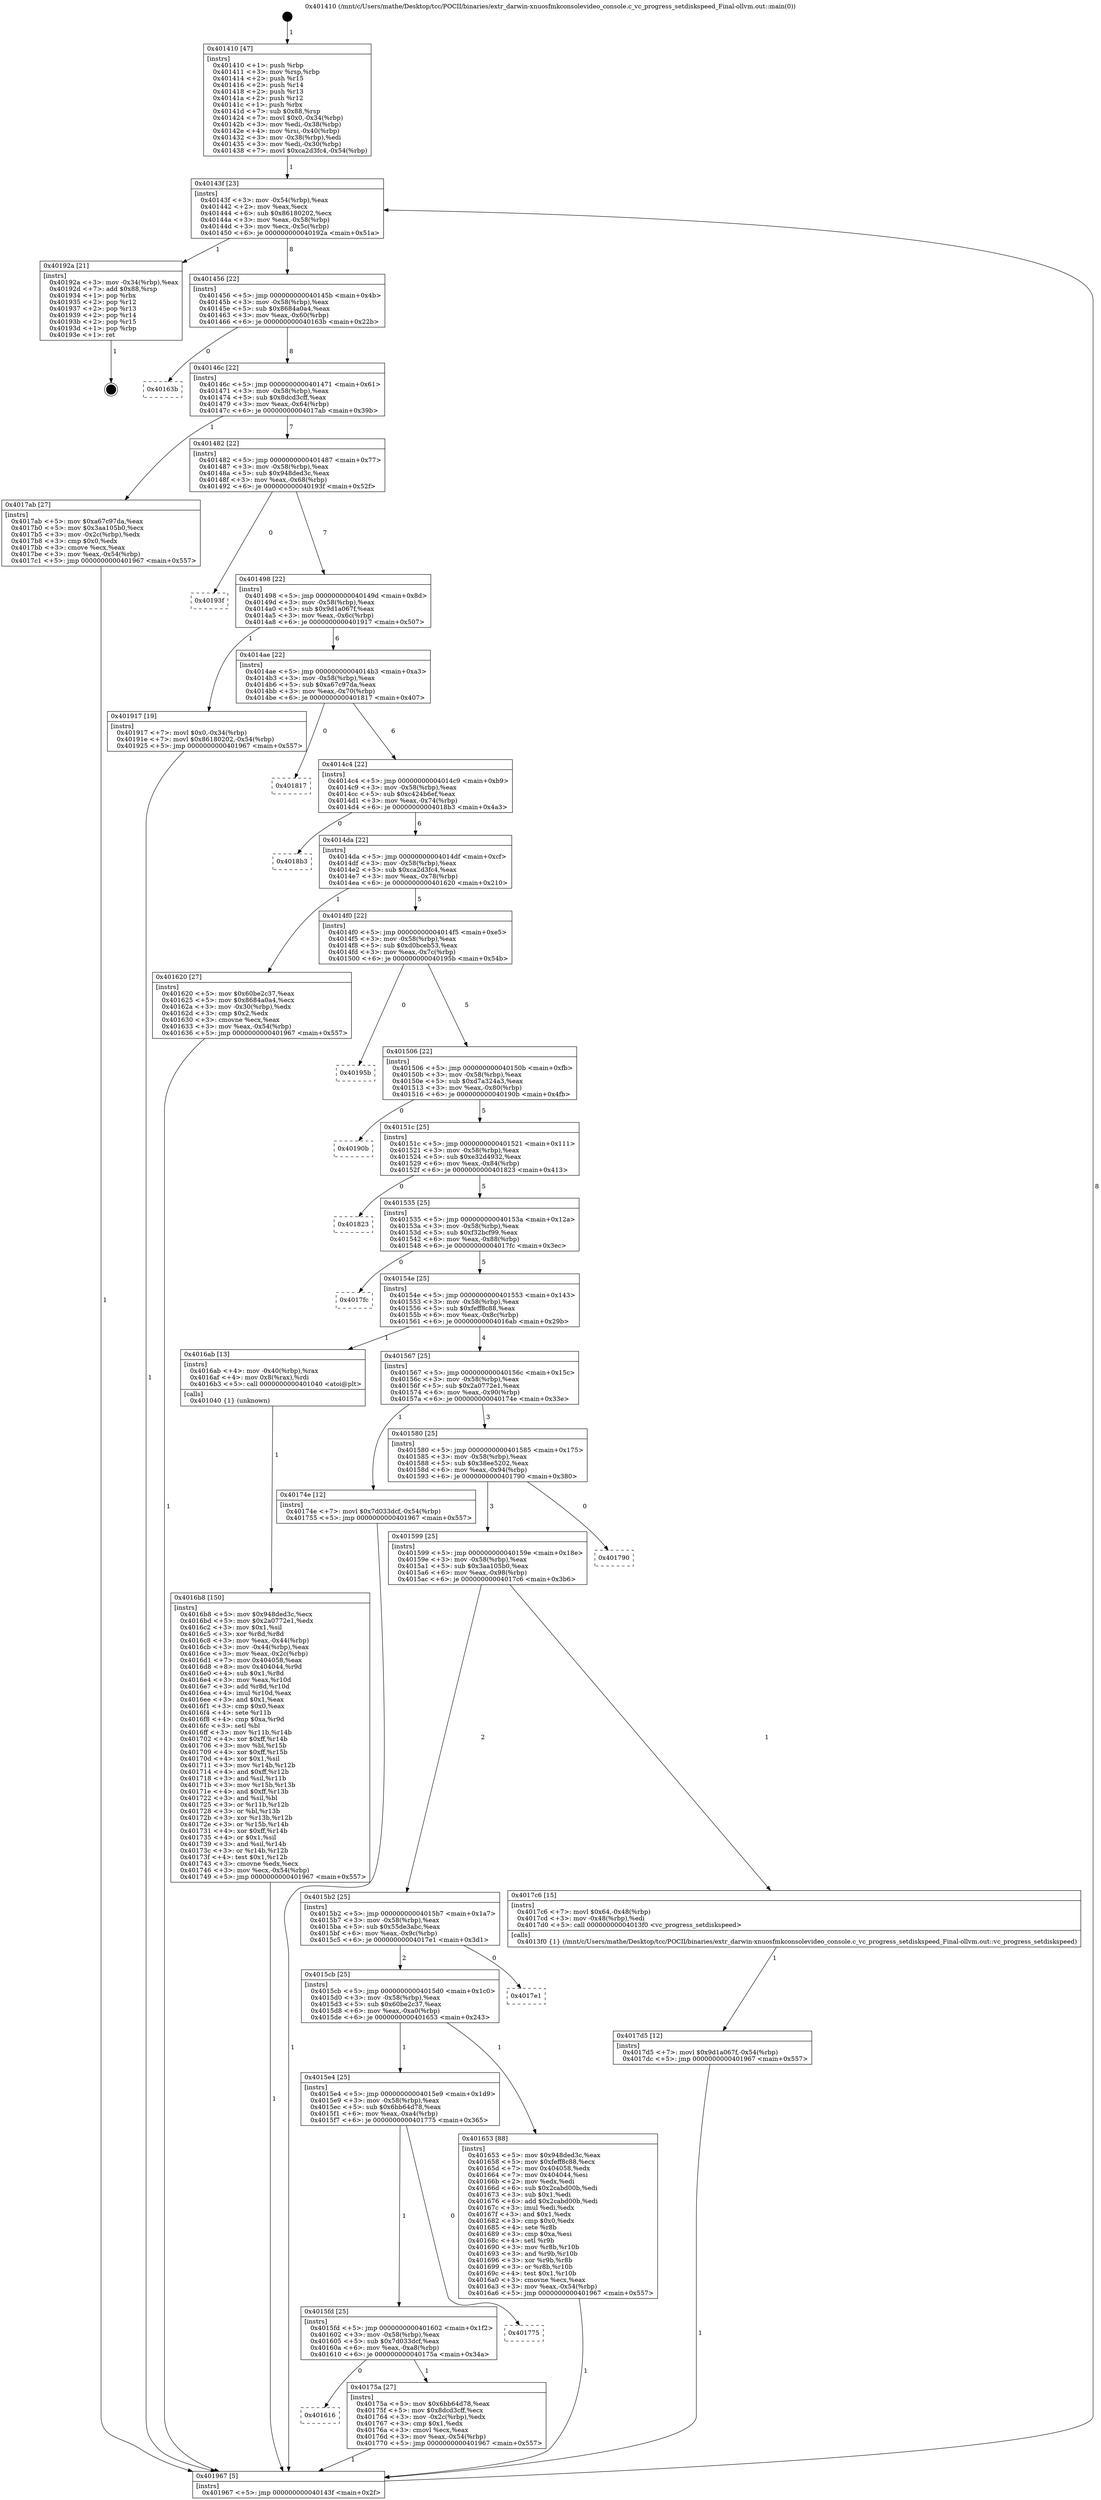 digraph "0x401410" {
  label = "0x401410 (/mnt/c/Users/mathe/Desktop/tcc/POCII/binaries/extr_darwin-xnuosfmkconsolevideo_console.c_vc_progress_setdiskspeed_Final-ollvm.out::main(0))"
  labelloc = "t"
  node[shape=record]

  Entry [label="",width=0.3,height=0.3,shape=circle,fillcolor=black,style=filled]
  "0x40143f" [label="{
     0x40143f [23]\l
     | [instrs]\l
     &nbsp;&nbsp;0x40143f \<+3\>: mov -0x54(%rbp),%eax\l
     &nbsp;&nbsp;0x401442 \<+2\>: mov %eax,%ecx\l
     &nbsp;&nbsp;0x401444 \<+6\>: sub $0x86180202,%ecx\l
     &nbsp;&nbsp;0x40144a \<+3\>: mov %eax,-0x58(%rbp)\l
     &nbsp;&nbsp;0x40144d \<+3\>: mov %ecx,-0x5c(%rbp)\l
     &nbsp;&nbsp;0x401450 \<+6\>: je 000000000040192a \<main+0x51a\>\l
  }"]
  "0x40192a" [label="{
     0x40192a [21]\l
     | [instrs]\l
     &nbsp;&nbsp;0x40192a \<+3\>: mov -0x34(%rbp),%eax\l
     &nbsp;&nbsp;0x40192d \<+7\>: add $0x88,%rsp\l
     &nbsp;&nbsp;0x401934 \<+1\>: pop %rbx\l
     &nbsp;&nbsp;0x401935 \<+2\>: pop %r12\l
     &nbsp;&nbsp;0x401937 \<+2\>: pop %r13\l
     &nbsp;&nbsp;0x401939 \<+2\>: pop %r14\l
     &nbsp;&nbsp;0x40193b \<+2\>: pop %r15\l
     &nbsp;&nbsp;0x40193d \<+1\>: pop %rbp\l
     &nbsp;&nbsp;0x40193e \<+1\>: ret\l
  }"]
  "0x401456" [label="{
     0x401456 [22]\l
     | [instrs]\l
     &nbsp;&nbsp;0x401456 \<+5\>: jmp 000000000040145b \<main+0x4b\>\l
     &nbsp;&nbsp;0x40145b \<+3\>: mov -0x58(%rbp),%eax\l
     &nbsp;&nbsp;0x40145e \<+5\>: sub $0x8684a0a4,%eax\l
     &nbsp;&nbsp;0x401463 \<+3\>: mov %eax,-0x60(%rbp)\l
     &nbsp;&nbsp;0x401466 \<+6\>: je 000000000040163b \<main+0x22b\>\l
  }"]
  Exit [label="",width=0.3,height=0.3,shape=circle,fillcolor=black,style=filled,peripheries=2]
  "0x40163b" [label="{
     0x40163b\l
  }", style=dashed]
  "0x40146c" [label="{
     0x40146c [22]\l
     | [instrs]\l
     &nbsp;&nbsp;0x40146c \<+5\>: jmp 0000000000401471 \<main+0x61\>\l
     &nbsp;&nbsp;0x401471 \<+3\>: mov -0x58(%rbp),%eax\l
     &nbsp;&nbsp;0x401474 \<+5\>: sub $0x8dcd3cff,%eax\l
     &nbsp;&nbsp;0x401479 \<+3\>: mov %eax,-0x64(%rbp)\l
     &nbsp;&nbsp;0x40147c \<+6\>: je 00000000004017ab \<main+0x39b\>\l
  }"]
  "0x4017d5" [label="{
     0x4017d5 [12]\l
     | [instrs]\l
     &nbsp;&nbsp;0x4017d5 \<+7\>: movl $0x9d1a067f,-0x54(%rbp)\l
     &nbsp;&nbsp;0x4017dc \<+5\>: jmp 0000000000401967 \<main+0x557\>\l
  }"]
  "0x4017ab" [label="{
     0x4017ab [27]\l
     | [instrs]\l
     &nbsp;&nbsp;0x4017ab \<+5\>: mov $0xa67c97da,%eax\l
     &nbsp;&nbsp;0x4017b0 \<+5\>: mov $0x3aa105b0,%ecx\l
     &nbsp;&nbsp;0x4017b5 \<+3\>: mov -0x2c(%rbp),%edx\l
     &nbsp;&nbsp;0x4017b8 \<+3\>: cmp $0x0,%edx\l
     &nbsp;&nbsp;0x4017bb \<+3\>: cmove %ecx,%eax\l
     &nbsp;&nbsp;0x4017be \<+3\>: mov %eax,-0x54(%rbp)\l
     &nbsp;&nbsp;0x4017c1 \<+5\>: jmp 0000000000401967 \<main+0x557\>\l
  }"]
  "0x401482" [label="{
     0x401482 [22]\l
     | [instrs]\l
     &nbsp;&nbsp;0x401482 \<+5\>: jmp 0000000000401487 \<main+0x77\>\l
     &nbsp;&nbsp;0x401487 \<+3\>: mov -0x58(%rbp),%eax\l
     &nbsp;&nbsp;0x40148a \<+5\>: sub $0x948ded3c,%eax\l
     &nbsp;&nbsp;0x40148f \<+3\>: mov %eax,-0x68(%rbp)\l
     &nbsp;&nbsp;0x401492 \<+6\>: je 000000000040193f \<main+0x52f\>\l
  }"]
  "0x401616" [label="{
     0x401616\l
  }", style=dashed]
  "0x40193f" [label="{
     0x40193f\l
  }", style=dashed]
  "0x401498" [label="{
     0x401498 [22]\l
     | [instrs]\l
     &nbsp;&nbsp;0x401498 \<+5\>: jmp 000000000040149d \<main+0x8d\>\l
     &nbsp;&nbsp;0x40149d \<+3\>: mov -0x58(%rbp),%eax\l
     &nbsp;&nbsp;0x4014a0 \<+5\>: sub $0x9d1a067f,%eax\l
     &nbsp;&nbsp;0x4014a5 \<+3\>: mov %eax,-0x6c(%rbp)\l
     &nbsp;&nbsp;0x4014a8 \<+6\>: je 0000000000401917 \<main+0x507\>\l
  }"]
  "0x40175a" [label="{
     0x40175a [27]\l
     | [instrs]\l
     &nbsp;&nbsp;0x40175a \<+5\>: mov $0x6bb64d78,%eax\l
     &nbsp;&nbsp;0x40175f \<+5\>: mov $0x8dcd3cff,%ecx\l
     &nbsp;&nbsp;0x401764 \<+3\>: mov -0x2c(%rbp),%edx\l
     &nbsp;&nbsp;0x401767 \<+3\>: cmp $0x1,%edx\l
     &nbsp;&nbsp;0x40176a \<+3\>: cmovl %ecx,%eax\l
     &nbsp;&nbsp;0x40176d \<+3\>: mov %eax,-0x54(%rbp)\l
     &nbsp;&nbsp;0x401770 \<+5\>: jmp 0000000000401967 \<main+0x557\>\l
  }"]
  "0x401917" [label="{
     0x401917 [19]\l
     | [instrs]\l
     &nbsp;&nbsp;0x401917 \<+7\>: movl $0x0,-0x34(%rbp)\l
     &nbsp;&nbsp;0x40191e \<+7\>: movl $0x86180202,-0x54(%rbp)\l
     &nbsp;&nbsp;0x401925 \<+5\>: jmp 0000000000401967 \<main+0x557\>\l
  }"]
  "0x4014ae" [label="{
     0x4014ae [22]\l
     | [instrs]\l
     &nbsp;&nbsp;0x4014ae \<+5\>: jmp 00000000004014b3 \<main+0xa3\>\l
     &nbsp;&nbsp;0x4014b3 \<+3\>: mov -0x58(%rbp),%eax\l
     &nbsp;&nbsp;0x4014b6 \<+5\>: sub $0xa67c97da,%eax\l
     &nbsp;&nbsp;0x4014bb \<+3\>: mov %eax,-0x70(%rbp)\l
     &nbsp;&nbsp;0x4014be \<+6\>: je 0000000000401817 \<main+0x407\>\l
  }"]
  "0x4015fd" [label="{
     0x4015fd [25]\l
     | [instrs]\l
     &nbsp;&nbsp;0x4015fd \<+5\>: jmp 0000000000401602 \<main+0x1f2\>\l
     &nbsp;&nbsp;0x401602 \<+3\>: mov -0x58(%rbp),%eax\l
     &nbsp;&nbsp;0x401605 \<+5\>: sub $0x7d033dcf,%eax\l
     &nbsp;&nbsp;0x40160a \<+6\>: mov %eax,-0xa8(%rbp)\l
     &nbsp;&nbsp;0x401610 \<+6\>: je 000000000040175a \<main+0x34a\>\l
  }"]
  "0x401817" [label="{
     0x401817\l
  }", style=dashed]
  "0x4014c4" [label="{
     0x4014c4 [22]\l
     | [instrs]\l
     &nbsp;&nbsp;0x4014c4 \<+5\>: jmp 00000000004014c9 \<main+0xb9\>\l
     &nbsp;&nbsp;0x4014c9 \<+3\>: mov -0x58(%rbp),%eax\l
     &nbsp;&nbsp;0x4014cc \<+5\>: sub $0xc424b6ef,%eax\l
     &nbsp;&nbsp;0x4014d1 \<+3\>: mov %eax,-0x74(%rbp)\l
     &nbsp;&nbsp;0x4014d4 \<+6\>: je 00000000004018b3 \<main+0x4a3\>\l
  }"]
  "0x401775" [label="{
     0x401775\l
  }", style=dashed]
  "0x4018b3" [label="{
     0x4018b3\l
  }", style=dashed]
  "0x4014da" [label="{
     0x4014da [22]\l
     | [instrs]\l
     &nbsp;&nbsp;0x4014da \<+5\>: jmp 00000000004014df \<main+0xcf\>\l
     &nbsp;&nbsp;0x4014df \<+3\>: mov -0x58(%rbp),%eax\l
     &nbsp;&nbsp;0x4014e2 \<+5\>: sub $0xca2d3fc4,%eax\l
     &nbsp;&nbsp;0x4014e7 \<+3\>: mov %eax,-0x78(%rbp)\l
     &nbsp;&nbsp;0x4014ea \<+6\>: je 0000000000401620 \<main+0x210\>\l
  }"]
  "0x4016b8" [label="{
     0x4016b8 [150]\l
     | [instrs]\l
     &nbsp;&nbsp;0x4016b8 \<+5\>: mov $0x948ded3c,%ecx\l
     &nbsp;&nbsp;0x4016bd \<+5\>: mov $0x2a0772e1,%edx\l
     &nbsp;&nbsp;0x4016c2 \<+3\>: mov $0x1,%sil\l
     &nbsp;&nbsp;0x4016c5 \<+3\>: xor %r8d,%r8d\l
     &nbsp;&nbsp;0x4016c8 \<+3\>: mov %eax,-0x44(%rbp)\l
     &nbsp;&nbsp;0x4016cb \<+3\>: mov -0x44(%rbp),%eax\l
     &nbsp;&nbsp;0x4016ce \<+3\>: mov %eax,-0x2c(%rbp)\l
     &nbsp;&nbsp;0x4016d1 \<+7\>: mov 0x404058,%eax\l
     &nbsp;&nbsp;0x4016d8 \<+8\>: mov 0x404044,%r9d\l
     &nbsp;&nbsp;0x4016e0 \<+4\>: sub $0x1,%r8d\l
     &nbsp;&nbsp;0x4016e4 \<+3\>: mov %eax,%r10d\l
     &nbsp;&nbsp;0x4016e7 \<+3\>: add %r8d,%r10d\l
     &nbsp;&nbsp;0x4016ea \<+4\>: imul %r10d,%eax\l
     &nbsp;&nbsp;0x4016ee \<+3\>: and $0x1,%eax\l
     &nbsp;&nbsp;0x4016f1 \<+3\>: cmp $0x0,%eax\l
     &nbsp;&nbsp;0x4016f4 \<+4\>: sete %r11b\l
     &nbsp;&nbsp;0x4016f8 \<+4\>: cmp $0xa,%r9d\l
     &nbsp;&nbsp;0x4016fc \<+3\>: setl %bl\l
     &nbsp;&nbsp;0x4016ff \<+3\>: mov %r11b,%r14b\l
     &nbsp;&nbsp;0x401702 \<+4\>: xor $0xff,%r14b\l
     &nbsp;&nbsp;0x401706 \<+3\>: mov %bl,%r15b\l
     &nbsp;&nbsp;0x401709 \<+4\>: xor $0xff,%r15b\l
     &nbsp;&nbsp;0x40170d \<+4\>: xor $0x1,%sil\l
     &nbsp;&nbsp;0x401711 \<+3\>: mov %r14b,%r12b\l
     &nbsp;&nbsp;0x401714 \<+4\>: and $0xff,%r12b\l
     &nbsp;&nbsp;0x401718 \<+3\>: and %sil,%r11b\l
     &nbsp;&nbsp;0x40171b \<+3\>: mov %r15b,%r13b\l
     &nbsp;&nbsp;0x40171e \<+4\>: and $0xff,%r13b\l
     &nbsp;&nbsp;0x401722 \<+3\>: and %sil,%bl\l
     &nbsp;&nbsp;0x401725 \<+3\>: or %r11b,%r12b\l
     &nbsp;&nbsp;0x401728 \<+3\>: or %bl,%r13b\l
     &nbsp;&nbsp;0x40172b \<+3\>: xor %r13b,%r12b\l
     &nbsp;&nbsp;0x40172e \<+3\>: or %r15b,%r14b\l
     &nbsp;&nbsp;0x401731 \<+4\>: xor $0xff,%r14b\l
     &nbsp;&nbsp;0x401735 \<+4\>: or $0x1,%sil\l
     &nbsp;&nbsp;0x401739 \<+3\>: and %sil,%r14b\l
     &nbsp;&nbsp;0x40173c \<+3\>: or %r14b,%r12b\l
     &nbsp;&nbsp;0x40173f \<+4\>: test $0x1,%r12b\l
     &nbsp;&nbsp;0x401743 \<+3\>: cmovne %edx,%ecx\l
     &nbsp;&nbsp;0x401746 \<+3\>: mov %ecx,-0x54(%rbp)\l
     &nbsp;&nbsp;0x401749 \<+5\>: jmp 0000000000401967 \<main+0x557\>\l
  }"]
  "0x401620" [label="{
     0x401620 [27]\l
     | [instrs]\l
     &nbsp;&nbsp;0x401620 \<+5\>: mov $0x60be2c37,%eax\l
     &nbsp;&nbsp;0x401625 \<+5\>: mov $0x8684a0a4,%ecx\l
     &nbsp;&nbsp;0x40162a \<+3\>: mov -0x30(%rbp),%edx\l
     &nbsp;&nbsp;0x40162d \<+3\>: cmp $0x2,%edx\l
     &nbsp;&nbsp;0x401630 \<+3\>: cmovne %ecx,%eax\l
     &nbsp;&nbsp;0x401633 \<+3\>: mov %eax,-0x54(%rbp)\l
     &nbsp;&nbsp;0x401636 \<+5\>: jmp 0000000000401967 \<main+0x557\>\l
  }"]
  "0x4014f0" [label="{
     0x4014f0 [22]\l
     | [instrs]\l
     &nbsp;&nbsp;0x4014f0 \<+5\>: jmp 00000000004014f5 \<main+0xe5\>\l
     &nbsp;&nbsp;0x4014f5 \<+3\>: mov -0x58(%rbp),%eax\l
     &nbsp;&nbsp;0x4014f8 \<+5\>: sub $0xd0bceb53,%eax\l
     &nbsp;&nbsp;0x4014fd \<+3\>: mov %eax,-0x7c(%rbp)\l
     &nbsp;&nbsp;0x401500 \<+6\>: je 000000000040195b \<main+0x54b\>\l
  }"]
  "0x401967" [label="{
     0x401967 [5]\l
     | [instrs]\l
     &nbsp;&nbsp;0x401967 \<+5\>: jmp 000000000040143f \<main+0x2f\>\l
  }"]
  "0x401410" [label="{
     0x401410 [47]\l
     | [instrs]\l
     &nbsp;&nbsp;0x401410 \<+1\>: push %rbp\l
     &nbsp;&nbsp;0x401411 \<+3\>: mov %rsp,%rbp\l
     &nbsp;&nbsp;0x401414 \<+2\>: push %r15\l
     &nbsp;&nbsp;0x401416 \<+2\>: push %r14\l
     &nbsp;&nbsp;0x401418 \<+2\>: push %r13\l
     &nbsp;&nbsp;0x40141a \<+2\>: push %r12\l
     &nbsp;&nbsp;0x40141c \<+1\>: push %rbx\l
     &nbsp;&nbsp;0x40141d \<+7\>: sub $0x88,%rsp\l
     &nbsp;&nbsp;0x401424 \<+7\>: movl $0x0,-0x34(%rbp)\l
     &nbsp;&nbsp;0x40142b \<+3\>: mov %edi,-0x38(%rbp)\l
     &nbsp;&nbsp;0x40142e \<+4\>: mov %rsi,-0x40(%rbp)\l
     &nbsp;&nbsp;0x401432 \<+3\>: mov -0x38(%rbp),%edi\l
     &nbsp;&nbsp;0x401435 \<+3\>: mov %edi,-0x30(%rbp)\l
     &nbsp;&nbsp;0x401438 \<+7\>: movl $0xca2d3fc4,-0x54(%rbp)\l
  }"]
  "0x4015e4" [label="{
     0x4015e4 [25]\l
     | [instrs]\l
     &nbsp;&nbsp;0x4015e4 \<+5\>: jmp 00000000004015e9 \<main+0x1d9\>\l
     &nbsp;&nbsp;0x4015e9 \<+3\>: mov -0x58(%rbp),%eax\l
     &nbsp;&nbsp;0x4015ec \<+5\>: sub $0x6bb64d78,%eax\l
     &nbsp;&nbsp;0x4015f1 \<+6\>: mov %eax,-0xa4(%rbp)\l
     &nbsp;&nbsp;0x4015f7 \<+6\>: je 0000000000401775 \<main+0x365\>\l
  }"]
  "0x40195b" [label="{
     0x40195b\l
  }", style=dashed]
  "0x401506" [label="{
     0x401506 [22]\l
     | [instrs]\l
     &nbsp;&nbsp;0x401506 \<+5\>: jmp 000000000040150b \<main+0xfb\>\l
     &nbsp;&nbsp;0x40150b \<+3\>: mov -0x58(%rbp),%eax\l
     &nbsp;&nbsp;0x40150e \<+5\>: sub $0xd7a324a3,%eax\l
     &nbsp;&nbsp;0x401513 \<+3\>: mov %eax,-0x80(%rbp)\l
     &nbsp;&nbsp;0x401516 \<+6\>: je 000000000040190b \<main+0x4fb\>\l
  }"]
  "0x401653" [label="{
     0x401653 [88]\l
     | [instrs]\l
     &nbsp;&nbsp;0x401653 \<+5\>: mov $0x948ded3c,%eax\l
     &nbsp;&nbsp;0x401658 \<+5\>: mov $0xfeff8c88,%ecx\l
     &nbsp;&nbsp;0x40165d \<+7\>: mov 0x404058,%edx\l
     &nbsp;&nbsp;0x401664 \<+7\>: mov 0x404044,%esi\l
     &nbsp;&nbsp;0x40166b \<+2\>: mov %edx,%edi\l
     &nbsp;&nbsp;0x40166d \<+6\>: sub $0x2cabd00b,%edi\l
     &nbsp;&nbsp;0x401673 \<+3\>: sub $0x1,%edi\l
     &nbsp;&nbsp;0x401676 \<+6\>: add $0x2cabd00b,%edi\l
     &nbsp;&nbsp;0x40167c \<+3\>: imul %edi,%edx\l
     &nbsp;&nbsp;0x40167f \<+3\>: and $0x1,%edx\l
     &nbsp;&nbsp;0x401682 \<+3\>: cmp $0x0,%edx\l
     &nbsp;&nbsp;0x401685 \<+4\>: sete %r8b\l
     &nbsp;&nbsp;0x401689 \<+3\>: cmp $0xa,%esi\l
     &nbsp;&nbsp;0x40168c \<+4\>: setl %r9b\l
     &nbsp;&nbsp;0x401690 \<+3\>: mov %r8b,%r10b\l
     &nbsp;&nbsp;0x401693 \<+3\>: and %r9b,%r10b\l
     &nbsp;&nbsp;0x401696 \<+3\>: xor %r9b,%r8b\l
     &nbsp;&nbsp;0x401699 \<+3\>: or %r8b,%r10b\l
     &nbsp;&nbsp;0x40169c \<+4\>: test $0x1,%r10b\l
     &nbsp;&nbsp;0x4016a0 \<+3\>: cmovne %ecx,%eax\l
     &nbsp;&nbsp;0x4016a3 \<+3\>: mov %eax,-0x54(%rbp)\l
     &nbsp;&nbsp;0x4016a6 \<+5\>: jmp 0000000000401967 \<main+0x557\>\l
  }"]
  "0x40190b" [label="{
     0x40190b\l
  }", style=dashed]
  "0x40151c" [label="{
     0x40151c [25]\l
     | [instrs]\l
     &nbsp;&nbsp;0x40151c \<+5\>: jmp 0000000000401521 \<main+0x111\>\l
     &nbsp;&nbsp;0x401521 \<+3\>: mov -0x58(%rbp),%eax\l
     &nbsp;&nbsp;0x401524 \<+5\>: sub $0xe32d4932,%eax\l
     &nbsp;&nbsp;0x401529 \<+6\>: mov %eax,-0x84(%rbp)\l
     &nbsp;&nbsp;0x40152f \<+6\>: je 0000000000401823 \<main+0x413\>\l
  }"]
  "0x4015cb" [label="{
     0x4015cb [25]\l
     | [instrs]\l
     &nbsp;&nbsp;0x4015cb \<+5\>: jmp 00000000004015d0 \<main+0x1c0\>\l
     &nbsp;&nbsp;0x4015d0 \<+3\>: mov -0x58(%rbp),%eax\l
     &nbsp;&nbsp;0x4015d3 \<+5\>: sub $0x60be2c37,%eax\l
     &nbsp;&nbsp;0x4015d8 \<+6\>: mov %eax,-0xa0(%rbp)\l
     &nbsp;&nbsp;0x4015de \<+6\>: je 0000000000401653 \<main+0x243\>\l
  }"]
  "0x401823" [label="{
     0x401823\l
  }", style=dashed]
  "0x401535" [label="{
     0x401535 [25]\l
     | [instrs]\l
     &nbsp;&nbsp;0x401535 \<+5\>: jmp 000000000040153a \<main+0x12a\>\l
     &nbsp;&nbsp;0x40153a \<+3\>: mov -0x58(%rbp),%eax\l
     &nbsp;&nbsp;0x40153d \<+5\>: sub $0xf32bcf99,%eax\l
     &nbsp;&nbsp;0x401542 \<+6\>: mov %eax,-0x88(%rbp)\l
     &nbsp;&nbsp;0x401548 \<+6\>: je 00000000004017fc \<main+0x3ec\>\l
  }"]
  "0x4017e1" [label="{
     0x4017e1\l
  }", style=dashed]
  "0x4017fc" [label="{
     0x4017fc\l
  }", style=dashed]
  "0x40154e" [label="{
     0x40154e [25]\l
     | [instrs]\l
     &nbsp;&nbsp;0x40154e \<+5\>: jmp 0000000000401553 \<main+0x143\>\l
     &nbsp;&nbsp;0x401553 \<+3\>: mov -0x58(%rbp),%eax\l
     &nbsp;&nbsp;0x401556 \<+5\>: sub $0xfeff8c88,%eax\l
     &nbsp;&nbsp;0x40155b \<+6\>: mov %eax,-0x8c(%rbp)\l
     &nbsp;&nbsp;0x401561 \<+6\>: je 00000000004016ab \<main+0x29b\>\l
  }"]
  "0x4015b2" [label="{
     0x4015b2 [25]\l
     | [instrs]\l
     &nbsp;&nbsp;0x4015b2 \<+5\>: jmp 00000000004015b7 \<main+0x1a7\>\l
     &nbsp;&nbsp;0x4015b7 \<+3\>: mov -0x58(%rbp),%eax\l
     &nbsp;&nbsp;0x4015ba \<+5\>: sub $0x55de3abc,%eax\l
     &nbsp;&nbsp;0x4015bf \<+6\>: mov %eax,-0x9c(%rbp)\l
     &nbsp;&nbsp;0x4015c5 \<+6\>: je 00000000004017e1 \<main+0x3d1\>\l
  }"]
  "0x4016ab" [label="{
     0x4016ab [13]\l
     | [instrs]\l
     &nbsp;&nbsp;0x4016ab \<+4\>: mov -0x40(%rbp),%rax\l
     &nbsp;&nbsp;0x4016af \<+4\>: mov 0x8(%rax),%rdi\l
     &nbsp;&nbsp;0x4016b3 \<+5\>: call 0000000000401040 \<atoi@plt\>\l
     | [calls]\l
     &nbsp;&nbsp;0x401040 \{1\} (unknown)\l
  }"]
  "0x401567" [label="{
     0x401567 [25]\l
     | [instrs]\l
     &nbsp;&nbsp;0x401567 \<+5\>: jmp 000000000040156c \<main+0x15c\>\l
     &nbsp;&nbsp;0x40156c \<+3\>: mov -0x58(%rbp),%eax\l
     &nbsp;&nbsp;0x40156f \<+5\>: sub $0x2a0772e1,%eax\l
     &nbsp;&nbsp;0x401574 \<+6\>: mov %eax,-0x90(%rbp)\l
     &nbsp;&nbsp;0x40157a \<+6\>: je 000000000040174e \<main+0x33e\>\l
  }"]
  "0x4017c6" [label="{
     0x4017c6 [15]\l
     | [instrs]\l
     &nbsp;&nbsp;0x4017c6 \<+7\>: movl $0x64,-0x48(%rbp)\l
     &nbsp;&nbsp;0x4017cd \<+3\>: mov -0x48(%rbp),%edi\l
     &nbsp;&nbsp;0x4017d0 \<+5\>: call 00000000004013f0 \<vc_progress_setdiskspeed\>\l
     | [calls]\l
     &nbsp;&nbsp;0x4013f0 \{1\} (/mnt/c/Users/mathe/Desktop/tcc/POCII/binaries/extr_darwin-xnuosfmkconsolevideo_console.c_vc_progress_setdiskspeed_Final-ollvm.out::vc_progress_setdiskspeed)\l
  }"]
  "0x40174e" [label="{
     0x40174e [12]\l
     | [instrs]\l
     &nbsp;&nbsp;0x40174e \<+7\>: movl $0x7d033dcf,-0x54(%rbp)\l
     &nbsp;&nbsp;0x401755 \<+5\>: jmp 0000000000401967 \<main+0x557\>\l
  }"]
  "0x401580" [label="{
     0x401580 [25]\l
     | [instrs]\l
     &nbsp;&nbsp;0x401580 \<+5\>: jmp 0000000000401585 \<main+0x175\>\l
     &nbsp;&nbsp;0x401585 \<+3\>: mov -0x58(%rbp),%eax\l
     &nbsp;&nbsp;0x401588 \<+5\>: sub $0x38ee5202,%eax\l
     &nbsp;&nbsp;0x40158d \<+6\>: mov %eax,-0x94(%rbp)\l
     &nbsp;&nbsp;0x401593 \<+6\>: je 0000000000401790 \<main+0x380\>\l
  }"]
  "0x401599" [label="{
     0x401599 [25]\l
     | [instrs]\l
     &nbsp;&nbsp;0x401599 \<+5\>: jmp 000000000040159e \<main+0x18e\>\l
     &nbsp;&nbsp;0x40159e \<+3\>: mov -0x58(%rbp),%eax\l
     &nbsp;&nbsp;0x4015a1 \<+5\>: sub $0x3aa105b0,%eax\l
     &nbsp;&nbsp;0x4015a6 \<+6\>: mov %eax,-0x98(%rbp)\l
     &nbsp;&nbsp;0x4015ac \<+6\>: je 00000000004017c6 \<main+0x3b6\>\l
  }"]
  "0x401790" [label="{
     0x401790\l
  }", style=dashed]
  Entry -> "0x401410" [label=" 1"]
  "0x40143f" -> "0x40192a" [label=" 1"]
  "0x40143f" -> "0x401456" [label=" 8"]
  "0x40192a" -> Exit [label=" 1"]
  "0x401456" -> "0x40163b" [label=" 0"]
  "0x401456" -> "0x40146c" [label=" 8"]
  "0x401917" -> "0x401967" [label=" 1"]
  "0x40146c" -> "0x4017ab" [label=" 1"]
  "0x40146c" -> "0x401482" [label=" 7"]
  "0x4017d5" -> "0x401967" [label=" 1"]
  "0x401482" -> "0x40193f" [label=" 0"]
  "0x401482" -> "0x401498" [label=" 7"]
  "0x4017c6" -> "0x4017d5" [label=" 1"]
  "0x401498" -> "0x401917" [label=" 1"]
  "0x401498" -> "0x4014ae" [label=" 6"]
  "0x4017ab" -> "0x401967" [label=" 1"]
  "0x4014ae" -> "0x401817" [label=" 0"]
  "0x4014ae" -> "0x4014c4" [label=" 6"]
  "0x4015fd" -> "0x401616" [label=" 0"]
  "0x4014c4" -> "0x4018b3" [label=" 0"]
  "0x4014c4" -> "0x4014da" [label=" 6"]
  "0x4015fd" -> "0x40175a" [label=" 1"]
  "0x4014da" -> "0x401620" [label=" 1"]
  "0x4014da" -> "0x4014f0" [label=" 5"]
  "0x401620" -> "0x401967" [label=" 1"]
  "0x401410" -> "0x40143f" [label=" 1"]
  "0x401967" -> "0x40143f" [label=" 8"]
  "0x4015e4" -> "0x4015fd" [label=" 1"]
  "0x4014f0" -> "0x40195b" [label=" 0"]
  "0x4014f0" -> "0x401506" [label=" 5"]
  "0x4015e4" -> "0x401775" [label=" 0"]
  "0x401506" -> "0x40190b" [label=" 0"]
  "0x401506" -> "0x40151c" [label=" 5"]
  "0x40175a" -> "0x401967" [label=" 1"]
  "0x40151c" -> "0x401823" [label=" 0"]
  "0x40151c" -> "0x401535" [label=" 5"]
  "0x4016b8" -> "0x401967" [label=" 1"]
  "0x401535" -> "0x4017fc" [label=" 0"]
  "0x401535" -> "0x40154e" [label=" 5"]
  "0x4016ab" -> "0x4016b8" [label=" 1"]
  "0x40154e" -> "0x4016ab" [label=" 1"]
  "0x40154e" -> "0x401567" [label=" 4"]
  "0x4015cb" -> "0x4015e4" [label=" 1"]
  "0x401567" -> "0x40174e" [label=" 1"]
  "0x401567" -> "0x401580" [label=" 3"]
  "0x4015cb" -> "0x401653" [label=" 1"]
  "0x401580" -> "0x401790" [label=" 0"]
  "0x401580" -> "0x401599" [label=" 3"]
  "0x40174e" -> "0x401967" [label=" 1"]
  "0x401599" -> "0x4017c6" [label=" 1"]
  "0x401599" -> "0x4015b2" [label=" 2"]
  "0x401653" -> "0x401967" [label=" 1"]
  "0x4015b2" -> "0x4017e1" [label=" 0"]
  "0x4015b2" -> "0x4015cb" [label=" 2"]
}
